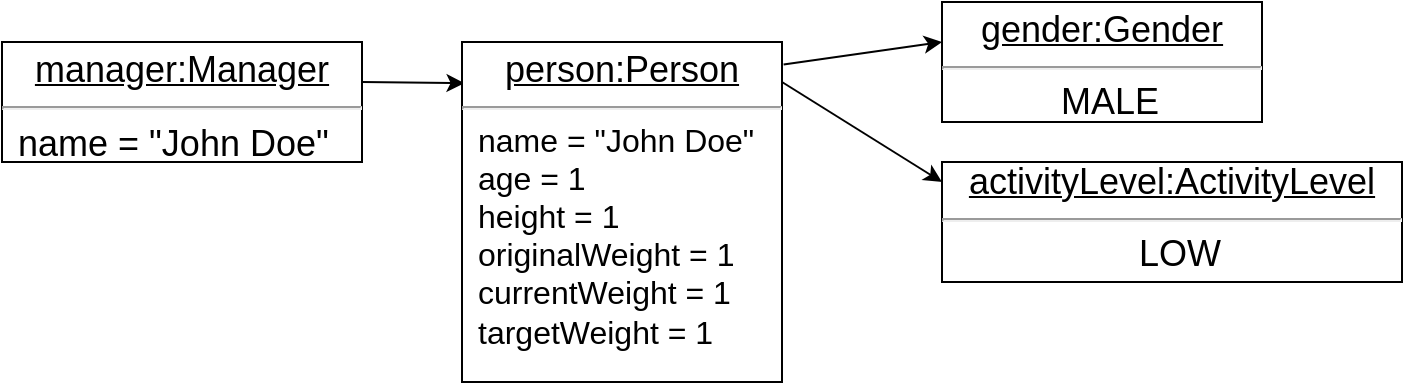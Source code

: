 <mxfile version="13.8.5" type="google"><diagram id="uwP3_PZGTvGRnJzzUkIi" name="Page-1"><mxGraphModel dx="1278" dy="548" grid="1" gridSize="10" guides="1" tooltips="1" connect="1" arrows="1" fold="1" page="1" pageScale="1" pageWidth="850" pageHeight="1100" math="0" shadow="0"><root><mxCell id="0"/><mxCell id="1" parent="0"/><mxCell id="XqrfA5TyhVBgOw7ph2NO-2" value="" style="endArrow=classic;html=1;exitX=1;exitY=0.5;exitDx=0;exitDy=0;entryX=0.008;entryY=0.121;entryDx=0;entryDy=0;entryPerimeter=0;" edge="1" parent="1" target="XqrfA5TyhVBgOw7ph2NO-5"><mxGeometry width="50" height="50" relative="1" as="geometry"><mxPoint x="220" y="260" as="sourcePoint"/><mxPoint x="390" y="253" as="targetPoint"/></mxGeometry></mxCell><mxCell id="XqrfA5TyhVBgOw7ph2NO-5" value="&lt;p style=&quot;margin: 4px 0px 0px ; text-align: center&quot;&gt;&lt;font style=&quot;font-size: 18px&quot;&gt;&lt;u&gt;person:Person&lt;/u&gt;&lt;/font&gt;&lt;/p&gt;&lt;hr&gt;&lt;p style=&quot;margin: 0px ; margin-left: 8px&quot;&gt;&lt;font size=&quot;3&quot;&gt;name = &quot;John Doe&quot;&lt;span style=&quot;color: rgba(0 , 0 , 0 , 0) ; font-family: monospace&quot;&gt;%3CmxGraphModel%3E%3Croot%3E%3CmxCell%20id%3D%220%22%2F%3E%3CmxCell%20id%3D%221%22%20parent%3D%220%22%2F%3E%3CmxCell%20id%3D%222%22%20value%3D%22%26lt%3Bfont%20style%3D%26quot%3Bfont-size%3A%2018px%26quot%3B%26gt%3B%26lt%3Bu%26gt%3B%3AManager%26lt%3B%2Fu%26gt%3B%26lt%3B%2Ffont%26gt%3B%22%20style%3D%22html%3D1%3B%22%20vertex%3D%221%22%20parent%3D%221%22%3E%3CmxGeometry%20x%3D%2270%22%20y%3D%22230%22%20width%3D%22130%22%20height%3D%2240%22%20as%3D%22geometry%22%2F%3E%3C%2FmxCell%3E%3C%2Froot%3E%3C%2FmxGraphModel%3E&lt;/span&gt;&lt;span style=&quot;color: rgba(0 , 0 , 0 , 0) ; font-family: monospace&quot;&gt;%3CmxGraphModel%3E%3Croot%3E%3CmxCell%20id%3D%220%22%2F%3E%3CmxCell%20id%3D%221%22%20parent%3D%220%22%2F%3E%3CmxCell%20id%3D%222%22%20value%3D%22%26lt%3Bfont%20style%3D%26quot%3Bfont-size%3A%2018px%26quot%3B%26gt%3B%26lt%3Bu%26gt%3B%3AManager%26lt%3B%2Fu%26gt%3B%26lt%3B%2Ffont%26gt%3B%22%20style%3D%22html%3D1%3B%22%20vertex%3D%221%22%20parent%3D%221%22%3E%3CmxGeometry%20x%3D%2270%22%20y%3D%22230%22%20width%3D%22130%22%20height%3D%2240%22%20as%3D%22geometry%22%2F%3E%3C%2FmxCell%3E%3C%2Froot%3E%3C%2FmxGraphModel%3E&lt;/span&gt;&lt;br&gt;age = 1&lt;/font&gt;&lt;/p&gt;&lt;p style=&quot;margin: 0px ; margin-left: 8px&quot;&gt;&lt;font size=&quot;3&quot;&gt;height = 1&lt;/font&gt;&lt;/p&gt;&lt;p style=&quot;margin: 0px ; margin-left: 8px&quot;&gt;&lt;font size=&quot;3&quot;&gt;originalWeight = 1&lt;/font&gt;&lt;/p&gt;&lt;p style=&quot;margin: 0px ; margin-left: 8px&quot;&gt;&lt;font size=&quot;3&quot;&gt;currentWeight = 1&lt;/font&gt;&lt;/p&gt;&lt;p style=&quot;margin: 0px ; margin-left: 8px&quot;&gt;&lt;font size=&quot;3&quot;&gt;targetWeight = 1&lt;/font&gt;&lt;/p&gt;" style="verticalAlign=top;align=left;overflow=fill;fontSize=12;fontFamily=Helvetica;html=1;" vertex="1" parent="1"><mxGeometry x="270" y="240" width="160" height="170" as="geometry"/></mxCell><mxCell id="XqrfA5TyhVBgOw7ph2NO-7" value="" style="endArrow=classic;html=1;exitX=1.005;exitY=0.066;exitDx=0;exitDy=0;exitPerimeter=0;" edge="1" parent="1" source="XqrfA5TyhVBgOw7ph2NO-5"><mxGeometry width="50" height="50" relative="1" as="geometry"><mxPoint x="570" y="300" as="sourcePoint"/><mxPoint x="510" y="240" as="targetPoint"/></mxGeometry></mxCell><mxCell id="XqrfA5TyhVBgOw7ph2NO-8" value="" style="endArrow=classic;html=1;" edge="1" parent="1"><mxGeometry width="50" height="50" relative="1" as="geometry"><mxPoint x="430" y="260" as="sourcePoint"/><mxPoint x="510" y="310" as="targetPoint"/></mxGeometry></mxCell><mxCell id="XqrfA5TyhVBgOw7ph2NO-11" value="&lt;p style=&quot;margin: 4px 0px 0px&quot;&gt;&lt;u style=&quot;font-size: 18px&quot;&gt;gender:Gender&lt;/u&gt;&lt;br&gt;&lt;/p&gt;&lt;hr&gt;&lt;p style=&quot;margin: 0px ; margin-left: 8px&quot;&gt;&lt;font style=&quot;font-size: 18px&quot;&gt;MALE&lt;/font&gt;&lt;/p&gt;&lt;p style=&quot;margin: 0px ; margin-left: 8px&quot;&gt;&lt;br&gt;&lt;/p&gt;" style="verticalAlign=top;align=center;overflow=fill;fontSize=12;fontFamily=Helvetica;html=1;" vertex="1" parent="1"><mxGeometry x="510" y="220" width="160" height="60" as="geometry"/></mxCell><mxCell id="XqrfA5TyhVBgOw7ph2NO-12" value="&lt;u style=&quot;font-size: 18px&quot;&gt;activityLevel:ActivityLevel&lt;br&gt;&lt;/u&gt;&lt;hr&gt;&lt;p style=&quot;margin: 0px ; margin-left: 8px&quot;&gt;&lt;font style=&quot;font-size: 18px&quot;&gt;LOW&lt;/font&gt;&lt;/p&gt;&lt;p style=&quot;margin: 0px ; margin-left: 8px&quot;&gt;&lt;br&gt;&lt;/p&gt;" style="verticalAlign=top;align=center;overflow=fill;fontSize=12;fontFamily=Helvetica;html=1;" vertex="1" parent="1"><mxGeometry x="510" y="300" width="230" height="60" as="geometry"/></mxCell><mxCell id="XqrfA5TyhVBgOw7ph2NO-14" value="&lt;p style=&quot;margin: 4px 0px 0px ; text-align: center&quot;&gt;&lt;font style=&quot;font-size: 18px&quot;&gt;&lt;u&gt;manager:Manager&lt;/u&gt;&lt;/font&gt;&lt;/p&gt;&lt;hr&gt;&lt;p style=&quot;margin: 0px ; margin-left: 8px&quot;&gt;&lt;font style=&quot;font-size: 18px&quot;&gt;name = &quot;John Doe&quot;&lt;span style=&quot;color: rgba(0 , 0 , 0 , 0) ; font-family: monospace&quot;&gt;%3CmxGraphModel%3E%3Croot%3E%3CmxCell%20id%3D%220%22%2F%3E%3CmxCell%20id%3D%221%22%20parent%3D%220%22%2F%3E%3CmxCell%20id%3D%222%22%20value%3D%22%26lt%3Bfont%20style%3D%26quot%3Bfont-size%3A%2018px%26quot%3B%26gt%3B%26lt%3Bu%26gt%3B%3AManager%26lt%3B%2Fu%26gt%3B%26lt%3B%2Ffont%26gt%3B%22%20style%3D%22html%3D1%3B%22%20vertex%3D%221%22%20parent%3D%221%22%3E%3CmxGeometry%20x%3D%2270%22%20y%3D%22230%22%20width%3D%22130%22%20height%3D%2240%22%20as%3D%22geometry%22%2F%3E%3C%2FmxCell%3E%3C%2Froot%3E%3C%2FmxGraphModel%3E&lt;/span&gt;&lt;span style=&quot;color: rgba(0 , 0 , 0 , 0) ; font-family: monospace&quot;&gt;%3CmxGraphModel%3E%3Croot%3E%3CmxCell%20id%3D%220%22%2F%3E%3CmxCell%20id%3D%221%22%20parent%3D%220%22%2F%3E%3CmxCell%20id%3D%222%22%20value%3D%22%26lt%3Bfont%20style%3D%26quot%3Bfont-size%3A%2018px%26quot%3B%26gt%3B%26lt%3Bu%26gt%3B%3AManager%26lt%3B%2Fu%26gt%3B%26lt%3B%2Ffont%26gt%3B%22%20style%3D%22html%3D1%3B%22%20vertex%3D%221%22%20parent%3D%221%22%3E%3CmxGeometry%20x%3D%2270%22%20y%3D%22230%22%20width%3D%22130%22%20height%3D%2240%22%20as%3D%22geometry%22%2F%3E%3C%2FmxCell%3E%3C%2Froot%3E%3C%2FmxGraphModel%3E&lt;/span&gt;&lt;br&gt;&lt;/font&gt;&lt;br&gt;&lt;/p&gt;" style="verticalAlign=top;align=left;overflow=fill;fontSize=12;fontFamily=Helvetica;html=1;" vertex="1" parent="1"><mxGeometry x="40" y="240" width="180" height="60" as="geometry"/></mxCell></root></mxGraphModel></diagram></mxfile>